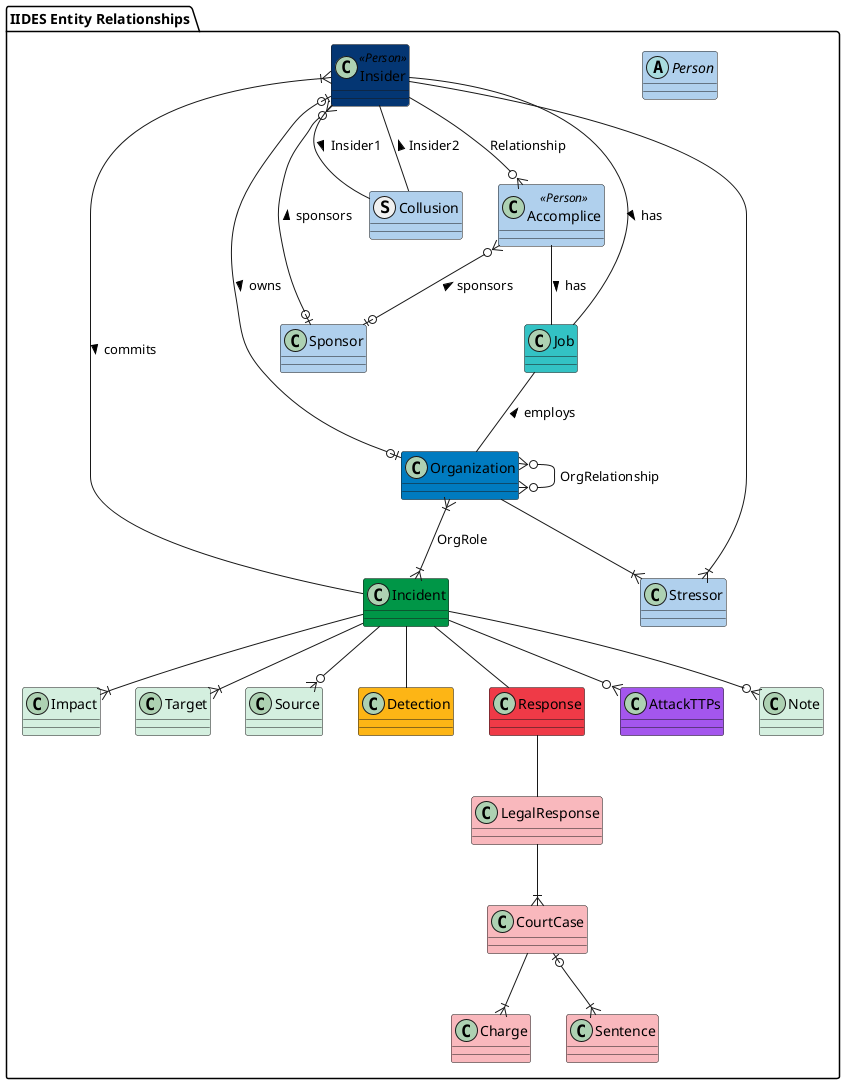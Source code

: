 @startuml IIDES_Entity_Relationships
package "IIDES Entity Relationships" #FFF {

    abstract Person #b0d0ed {}
    class Insider <<Person>> #043673 {}
    class Accomplice <<Person>> #b0d0ed {}
    struct Collusion #b0d0ed {}
    class Organization #007BC0 {}
    class Sponsor #b0d0ed {}
    class Incident #009647 {}
    class Job #33c2C4 {}
    class Impact #D4EFDF {}
    class Target #D4EFDF {}
    class Source #D4EFDF {}
    class Detection #FDB515 {}
    class Response #EF3A47 {}
    class LegalResponse #f9b8bd {}
    class CourtCase #f9b8bd {}
    class Charge #f9b8bd {}
    class Sentence #f9b8bd {}
    class AttackTTPs #A456ED {}
    class Stressor #b0d0ed {}
    class Note #D4EFDF {}

    Insider --o{ Accomplice : Relationship
    Incident --|{ Insider : commits <
    Accomplice -- Job : has >
    Job -- Organization : employs <
    Insider -- Job : has >
    Organization }|--|{ Incident : OrgRole
    Organization }o--o{ Organization : OrgRelationship
    Insider }o--o| Sponsor : sponsors <
    Accomplice }o--o| Sponsor : sponsors <
    Insider |o--o| Organization : owns >
    Insider -- Collusion : Insider2 <
    Collusion -- Insider : Insider1 <
    Incident --|{ Impact
    Incident --|{ Target
    Incident --o{ Source
    Incident --o{ Note
    CourtCase --|{ Charge
    CourtCase |o--|{ Sentence
    Incident -- Detection
    Incident -- Response
    Response -- LegalResponse
    LegalResponse --|{ CourtCase
    Organization --|{ Stressor
    Stressor }|-- Insider
    Incident --o{ AttackTTPs
}
@enduml